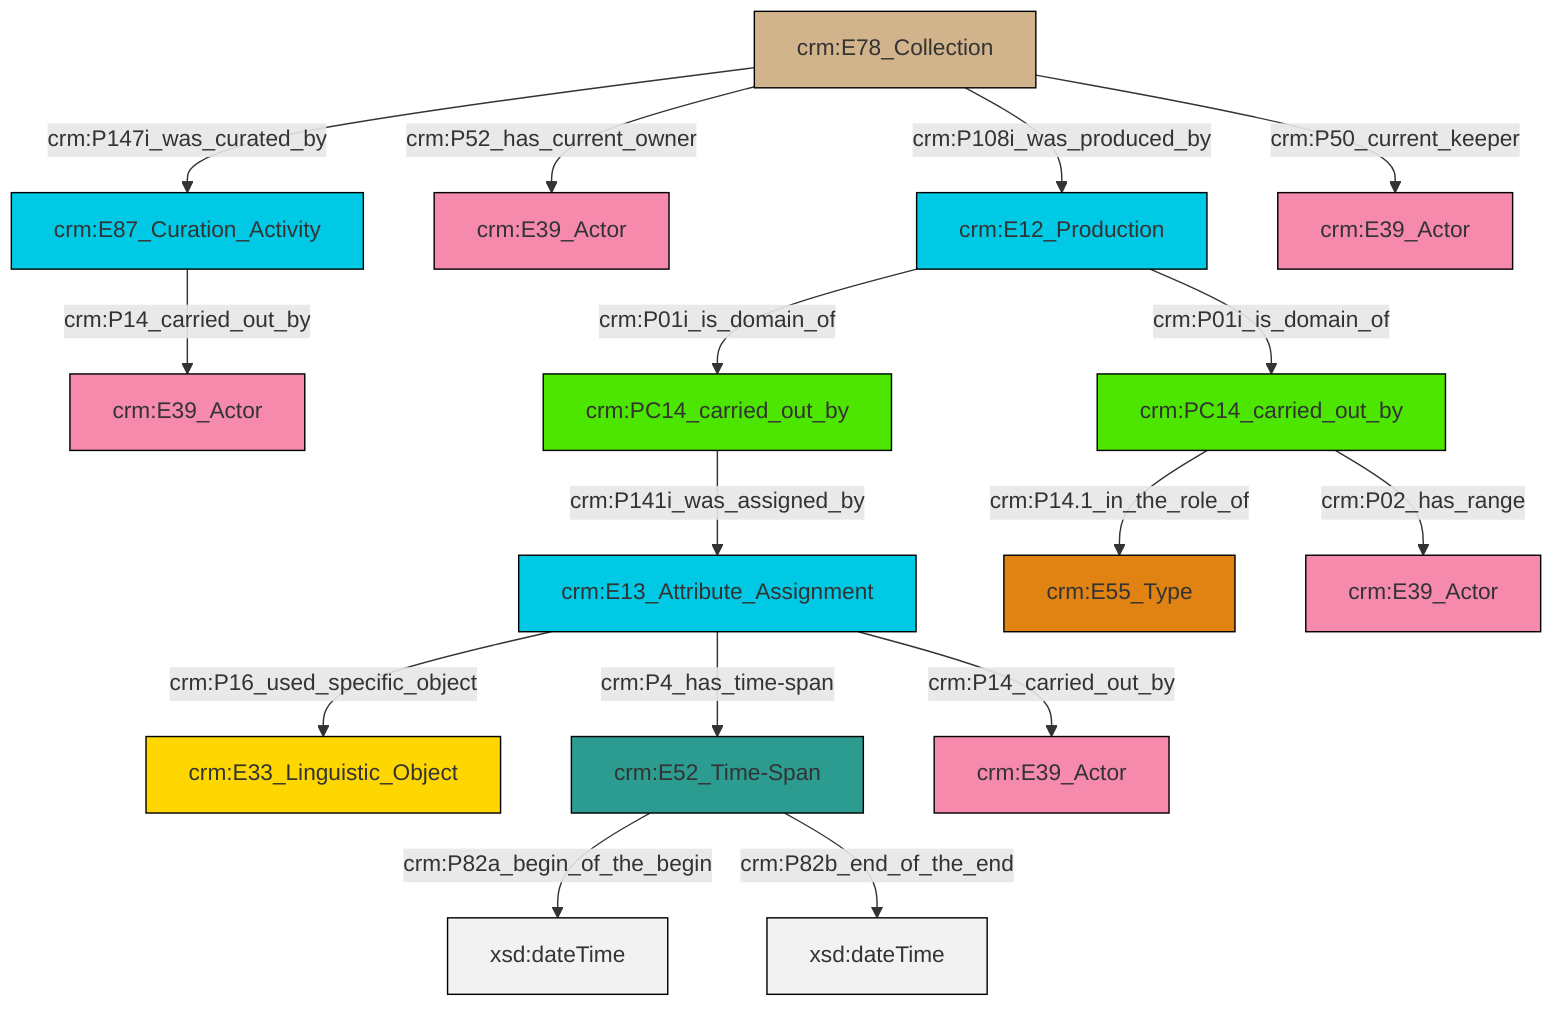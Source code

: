 graph TD
classDef Literal fill:#f2f2f2,stroke:#000000;
classDef CRM_Entity fill:#FFFFFF,stroke:#000000;
classDef Temporal_Entity fill:#00C9E6, stroke:#000000;
classDef Type fill:#E18312, stroke:#000000;
classDef Time-Span fill:#2C9C91, stroke:#000000;
classDef Appellation fill:#FFEB7F, stroke:#000000;
classDef Place fill:#008836, stroke:#000000;
classDef Persistent_Item fill:#B266B2, stroke:#000000;
classDef Conceptual_Object fill:#FFD700, stroke:#000000;
classDef Physical_Thing fill:#D2B48C, stroke:#000000;
classDef Actor fill:#f58aad, stroke:#000000;
classDef PC_Classes fill:#4ce600, stroke:#000000;
classDef Multi fill:#cccccc,stroke:#000000;

2["crm:E13_Attribute_Assignment"]:::Temporal_Entity -->|crm:P16_used_specific_object| 3["crm:E33_Linguistic_Object"]:::Conceptual_Object
4["crm:E78_Collection"]:::Physical_Thing -->|crm:P52_has_current_owner| 5["crm:E39_Actor"]:::Actor
0["crm:E87_Curation_Activity"]:::Temporal_Entity -->|crm:P14_carried_out_by| 9["crm:E39_Actor"]:::Actor
10["crm:PC14_carried_out_by"]:::PC_Classes -->|crm:P14.1_in_the_role_of| 11["crm:E55_Type"]:::Type
10["crm:PC14_carried_out_by"]:::PC_Classes -->|crm:P02_has_range| 14["crm:E39_Actor"]:::Actor
4["crm:E78_Collection"]:::Physical_Thing -->|crm:P108i_was_produced_by| 15["crm:E12_Production"]:::Temporal_Entity
4["crm:E78_Collection"]:::Physical_Thing -->|crm:P147i_was_curated_by| 0["crm:E87_Curation_Activity"]:::Temporal_Entity
2["crm:E13_Attribute_Assignment"]:::Temporal_Entity -->|crm:P4_has_time-span| 7["crm:E52_Time-Span"]:::Time-Span
15["crm:E12_Production"]:::Temporal_Entity -->|crm:P01i_is_domain_of| 10["crm:PC14_carried_out_by"]:::PC_Classes
4["crm:E78_Collection"]:::Physical_Thing -->|crm:P50_current_keeper| 20["crm:E39_Actor"]:::Actor
15["crm:E12_Production"]:::Temporal_Entity -->|crm:P01i_is_domain_of| 12["crm:PC14_carried_out_by"]:::PC_Classes
7["crm:E52_Time-Span"]:::Time-Span -->|crm:P82a_begin_of_the_begin| 26[xsd:dateTime]:::Literal
7["crm:E52_Time-Span"]:::Time-Span -->|crm:P82b_end_of_the_end| 27[xsd:dateTime]:::Literal
12["crm:PC14_carried_out_by"]:::PC_Classes -->|crm:P141i_was_assigned_by| 2["crm:E13_Attribute_Assignment"]:::Temporal_Entity
2["crm:E13_Attribute_Assignment"]:::Temporal_Entity -->|crm:P14_carried_out_by| 22["crm:E39_Actor"]:::Actor